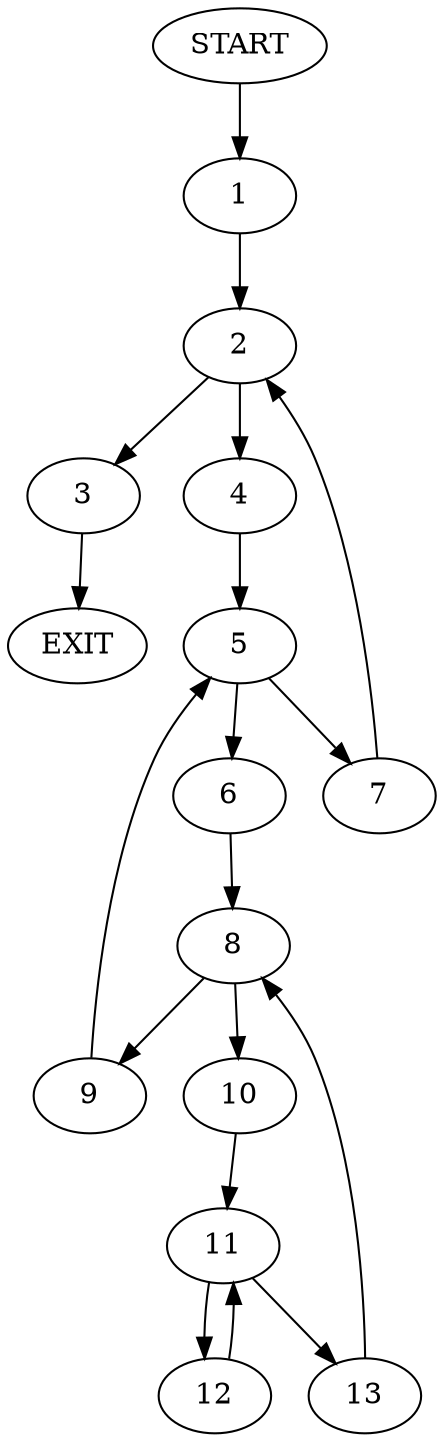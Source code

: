digraph {
0 [label="START"]
14 [label="EXIT"]
0 -> 1
1 -> 2
2 -> 3
2 -> 4
3 -> 14
4 -> 5
5 -> 6
5 -> 7
7 -> 2
6 -> 8
8 -> 9
8 -> 10
10 -> 11
9 -> 5
11 -> 12
11 -> 13
12 -> 11
13 -> 8
}
